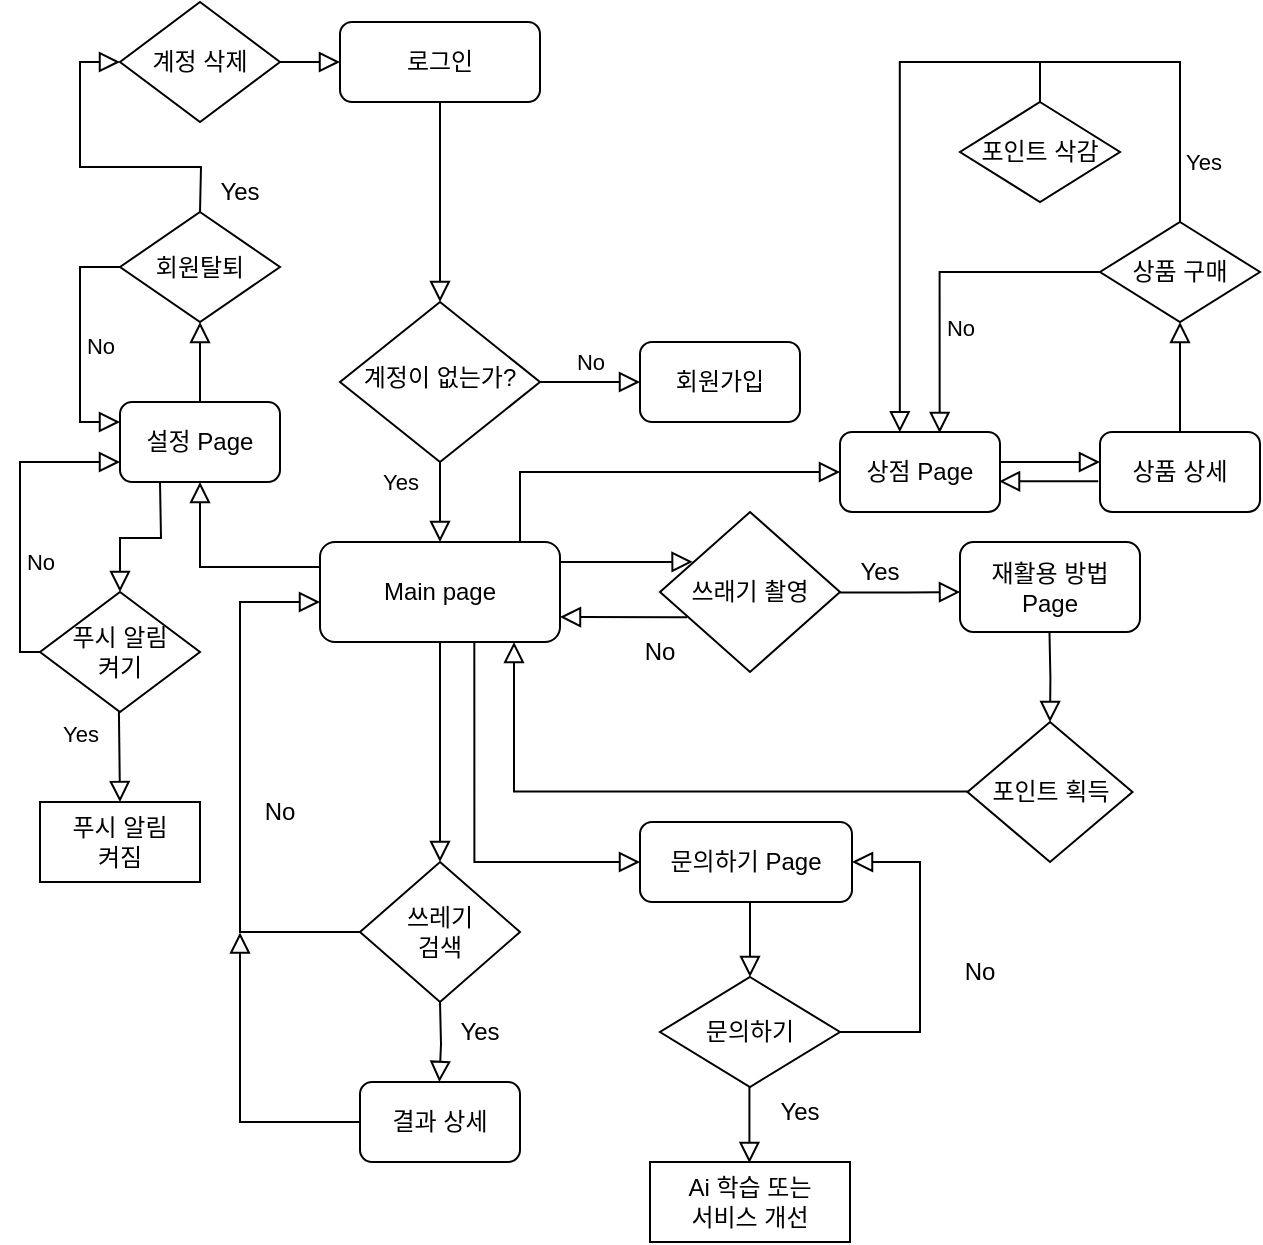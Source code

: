 <mxfile version="22.1.11" type="github">
  <diagram id="C5RBs43oDa-KdzZeNtuy" name="Page-1">
    <mxGraphModel dx="1434" dy="786" grid="1" gridSize="10" guides="1" tooltips="1" connect="1" arrows="1" fold="1" page="1" pageScale="1" pageWidth="827" pageHeight="1169" math="0" shadow="0">
      <root>
        <mxCell id="WIyWlLk6GJQsqaUBKTNV-0" />
        <mxCell id="WIyWlLk6GJQsqaUBKTNV-1" parent="WIyWlLk6GJQsqaUBKTNV-0" />
        <mxCell id="WIyWlLk6GJQsqaUBKTNV-2" value="" style="rounded=0;html=1;jettySize=auto;orthogonalLoop=1;fontSize=11;endArrow=block;endFill=0;endSize=8;strokeWidth=1;shadow=0;labelBackgroundColor=none;edgeStyle=orthogonalEdgeStyle;" parent="WIyWlLk6GJQsqaUBKTNV-1" source="WIyWlLk6GJQsqaUBKTNV-3" target="WIyWlLk6GJQsqaUBKTNV-6" edge="1">
          <mxGeometry relative="1" as="geometry" />
        </mxCell>
        <mxCell id="WIyWlLk6GJQsqaUBKTNV-3" value="로그인" style="rounded=1;whiteSpace=wrap;html=1;fontSize=12;glass=0;strokeWidth=1;shadow=0;" parent="WIyWlLk6GJQsqaUBKTNV-1" vertex="1">
          <mxGeometry x="290" y="240" width="100" height="40" as="geometry" />
        </mxCell>
        <mxCell id="WIyWlLk6GJQsqaUBKTNV-4" value="Yes" style="rounded=0;html=1;jettySize=auto;orthogonalLoop=1;fontSize=11;endArrow=block;endFill=0;endSize=8;strokeWidth=1;shadow=0;labelBackgroundColor=none;edgeStyle=orthogonalEdgeStyle;" parent="WIyWlLk6GJQsqaUBKTNV-1" source="WIyWlLk6GJQsqaUBKTNV-6" edge="1">
          <mxGeometry x="-0.507" y="-20" relative="1" as="geometry">
            <mxPoint as="offset" />
            <mxPoint x="340" y="500" as="targetPoint" />
          </mxGeometry>
        </mxCell>
        <mxCell id="WIyWlLk6GJQsqaUBKTNV-5" value="No" style="edgeStyle=orthogonalEdgeStyle;rounded=0;html=1;jettySize=auto;orthogonalLoop=1;fontSize=11;endArrow=block;endFill=0;endSize=8;strokeWidth=1;shadow=0;labelBackgroundColor=none;" parent="WIyWlLk6GJQsqaUBKTNV-1" source="WIyWlLk6GJQsqaUBKTNV-6" target="WIyWlLk6GJQsqaUBKTNV-7" edge="1">
          <mxGeometry y="10" relative="1" as="geometry">
            <mxPoint as="offset" />
          </mxGeometry>
        </mxCell>
        <mxCell id="WIyWlLk6GJQsqaUBKTNV-6" value="계정이 없는가?" style="rhombus;whiteSpace=wrap;html=1;shadow=0;fontFamily=Helvetica;fontSize=12;align=center;strokeWidth=1;spacing=6;spacingTop=-4;" parent="WIyWlLk6GJQsqaUBKTNV-1" vertex="1">
          <mxGeometry x="290" y="380" width="100" height="80" as="geometry" />
        </mxCell>
        <mxCell id="WIyWlLk6GJQsqaUBKTNV-7" value="회원가입" style="rounded=1;whiteSpace=wrap;html=1;fontSize=12;glass=0;strokeWidth=1;shadow=0;" parent="WIyWlLk6GJQsqaUBKTNV-1" vertex="1">
          <mxGeometry x="440" y="400" width="80" height="40" as="geometry" />
        </mxCell>
        <mxCell id="WIyWlLk6GJQsqaUBKTNV-8" value="" style="rounded=0;html=1;jettySize=auto;orthogonalLoop=1;fontSize=11;endArrow=block;endFill=0;endSize=8;strokeWidth=1;shadow=0;labelBackgroundColor=none;edgeStyle=orthogonalEdgeStyle;exitX=0.5;exitY=1;exitDx=0;exitDy=0;" parent="WIyWlLk6GJQsqaUBKTNV-1" source="xGvReFKnQGBwkajer348-0" edge="1">
          <mxGeometry x="-0.102" y="-10" relative="1" as="geometry">
            <mxPoint as="offset" />
            <mxPoint x="340" y="580" as="sourcePoint" />
            <mxPoint x="340" y="660" as="targetPoint" />
          </mxGeometry>
        </mxCell>
        <mxCell id="xGvReFKnQGBwkajer348-0" value="Main page" style="rounded=1;whiteSpace=wrap;html=1;" vertex="1" parent="WIyWlLk6GJQsqaUBKTNV-1">
          <mxGeometry x="280" y="500" width="120" height="50" as="geometry" />
        </mxCell>
        <mxCell id="xGvReFKnQGBwkajer348-3" value="" style="edgeStyle=orthogonalEdgeStyle;rounded=0;html=1;jettySize=auto;orthogonalLoop=1;fontSize=11;endArrow=block;endFill=0;endSize=8;strokeWidth=1;shadow=0;labelBackgroundColor=none;entryX=0.181;entryY=0.311;entryDx=0;entryDy=0;entryPerimeter=0;" edge="1" parent="WIyWlLk6GJQsqaUBKTNV-1" target="xGvReFKnQGBwkajer348-5">
          <mxGeometry y="10" relative="1" as="geometry">
            <mxPoint as="offset" />
            <mxPoint x="400" y="525" as="sourcePoint" />
            <mxPoint x="450" y="525" as="targetPoint" />
            <Array as="points">
              <mxPoint x="400" y="510" />
              <mxPoint x="450" y="510" />
            </Array>
          </mxGeometry>
        </mxCell>
        <mxCell id="xGvReFKnQGBwkajer348-5" value="쓰래기 촬영" style="rhombus;whiteSpace=wrap;html=1;" vertex="1" parent="WIyWlLk6GJQsqaUBKTNV-1">
          <mxGeometry x="450" y="485" width="90" height="80" as="geometry" />
        </mxCell>
        <mxCell id="xGvReFKnQGBwkajer348-6" value="" style="edgeStyle=orthogonalEdgeStyle;rounded=0;html=1;jettySize=auto;orthogonalLoop=1;fontSize=11;endArrow=block;endFill=0;endSize=8;strokeWidth=1;shadow=0;labelBackgroundColor=none;entryX=1;entryY=0.75;entryDx=0;entryDy=0;exitX=0.151;exitY=0.658;exitDx=0;exitDy=0;exitPerimeter=0;" edge="1" parent="WIyWlLk6GJQsqaUBKTNV-1" source="xGvReFKnQGBwkajer348-5" target="xGvReFKnQGBwkajer348-0">
          <mxGeometry y="10" relative="1" as="geometry">
            <mxPoint as="offset" />
            <mxPoint x="450" y="531" as="sourcePoint" />
            <mxPoint x="440" y="530" as="targetPoint" />
            <Array as="points">
              <mxPoint x="460" y="538" />
              <mxPoint x="460" y="538" />
            </Array>
          </mxGeometry>
        </mxCell>
        <mxCell id="xGvReFKnQGBwkajer348-8" value="Yes" style="text;html=1;strokeColor=none;fillColor=none;align=center;verticalAlign=middle;whiteSpace=wrap;rounded=0;" vertex="1" parent="WIyWlLk6GJQsqaUBKTNV-1">
          <mxGeometry x="540" y="510" width="40" height="10" as="geometry" />
        </mxCell>
        <mxCell id="xGvReFKnQGBwkajer348-10" value="No" style="text;html=1;strokeColor=none;fillColor=none;align=center;verticalAlign=middle;whiteSpace=wrap;rounded=0;" vertex="1" parent="WIyWlLk6GJQsqaUBKTNV-1">
          <mxGeometry x="430" y="550" width="40" height="10" as="geometry" />
        </mxCell>
        <mxCell id="xGvReFKnQGBwkajer348-11" value="" style="edgeStyle=orthogonalEdgeStyle;rounded=0;html=1;jettySize=auto;orthogonalLoop=1;fontSize=11;endArrow=block;endFill=0;endSize=8;strokeWidth=1;shadow=0;labelBackgroundColor=none;" edge="1" parent="WIyWlLk6GJQsqaUBKTNV-1">
          <mxGeometry y="10" relative="1" as="geometry">
            <mxPoint as="offset" />
            <mxPoint x="540" y="525.22" as="sourcePoint" />
            <mxPoint x="600" y="525" as="targetPoint" />
            <Array as="points">
              <mxPoint x="573" y="525" />
            </Array>
          </mxGeometry>
        </mxCell>
        <mxCell id="xGvReFKnQGBwkajer348-13" value="재활용 방법&lt;br&gt;Page" style="rounded=1;whiteSpace=wrap;html=1;" vertex="1" parent="WIyWlLk6GJQsqaUBKTNV-1">
          <mxGeometry x="600" y="500" width="90" height="45" as="geometry" />
        </mxCell>
        <mxCell id="xGvReFKnQGBwkajer348-14" value="포인트 획득" style="rhombus;whiteSpace=wrap;html=1;" vertex="1" parent="WIyWlLk6GJQsqaUBKTNV-1">
          <mxGeometry x="603.75" y="590" width="82.5" height="70" as="geometry" />
        </mxCell>
        <mxCell id="xGvReFKnQGBwkajer348-17" value="" style="rounded=0;html=1;jettySize=auto;orthogonalLoop=1;fontSize=11;endArrow=block;endFill=0;endSize=8;strokeWidth=1;shadow=0;labelBackgroundColor=none;edgeStyle=orthogonalEdgeStyle;entryX=0.5;entryY=0;entryDx=0;entryDy=0;" edge="1" parent="WIyWlLk6GJQsqaUBKTNV-1" target="xGvReFKnQGBwkajer348-14">
          <mxGeometry x="-0.033" y="19" relative="1" as="geometry">
            <mxPoint as="offset" />
            <mxPoint x="644.74" y="545" as="sourcePoint" />
            <mxPoint x="644.74" y="585" as="targetPoint" />
          </mxGeometry>
        </mxCell>
        <mxCell id="xGvReFKnQGBwkajer348-18" value="" style="edgeStyle=orthogonalEdgeStyle;rounded=0;html=1;jettySize=auto;orthogonalLoop=1;fontSize=11;endArrow=block;endFill=0;endSize=8;strokeWidth=1;shadow=0;labelBackgroundColor=none;exitX=0.151;exitY=0.658;exitDx=0;exitDy=0;exitPerimeter=0;" edge="1" parent="WIyWlLk6GJQsqaUBKTNV-1" target="xGvReFKnQGBwkajer348-0">
          <mxGeometry y="10" relative="1" as="geometry">
            <mxPoint as="offset" />
            <mxPoint x="604" y="624.69" as="sourcePoint" />
            <mxPoint x="540" y="624.69" as="targetPoint" />
            <Array as="points">
              <mxPoint x="377" y="625" />
            </Array>
          </mxGeometry>
        </mxCell>
        <mxCell id="xGvReFKnQGBwkajer348-19" value="쓰레기&lt;br&gt;검색" style="rhombus;whiteSpace=wrap;html=1;" vertex="1" parent="WIyWlLk6GJQsqaUBKTNV-1">
          <mxGeometry x="300" y="660" width="80" height="70" as="geometry" />
        </mxCell>
        <mxCell id="xGvReFKnQGBwkajer348-20" value="결과 상세" style="rounded=1;whiteSpace=wrap;html=1;" vertex="1" parent="WIyWlLk6GJQsqaUBKTNV-1">
          <mxGeometry x="300" y="770" width="80" height="40" as="geometry" />
        </mxCell>
        <mxCell id="xGvReFKnQGBwkajer348-21" value="" style="rounded=0;html=1;jettySize=auto;orthogonalLoop=1;fontSize=11;endArrow=block;endFill=0;endSize=8;strokeWidth=1;shadow=0;labelBackgroundColor=none;edgeStyle=orthogonalEdgeStyle;" edge="1" parent="WIyWlLk6GJQsqaUBKTNV-1">
          <mxGeometry x="-0.102" y="-10" relative="1" as="geometry">
            <mxPoint as="offset" />
            <mxPoint x="340" y="730" as="sourcePoint" />
            <mxPoint x="339.71" y="770" as="targetPoint" />
          </mxGeometry>
        </mxCell>
        <mxCell id="xGvReFKnQGBwkajer348-24" value="" style="rounded=0;html=1;jettySize=auto;orthogonalLoop=1;fontSize=11;endArrow=block;endFill=0;endSize=8;strokeWidth=1;shadow=0;labelBackgroundColor=none;edgeStyle=orthogonalEdgeStyle;exitX=0;exitY=0.5;exitDx=0;exitDy=0;" edge="1" parent="WIyWlLk6GJQsqaUBKTNV-1" source="xGvReFKnQGBwkajer348-19" target="xGvReFKnQGBwkajer348-0">
          <mxGeometry x="-0.102" y="-10" relative="1" as="geometry">
            <mxPoint as="offset" />
            <mxPoint x="280" y="700" as="sourcePoint" />
            <mxPoint x="240" y="520" as="targetPoint" />
            <Array as="points">
              <mxPoint x="240" y="695" />
              <mxPoint x="240" y="530" />
            </Array>
          </mxGeometry>
        </mxCell>
        <mxCell id="xGvReFKnQGBwkajer348-25" value="No" style="text;html=1;strokeColor=none;fillColor=none;align=center;verticalAlign=middle;whiteSpace=wrap;rounded=0;" vertex="1" parent="WIyWlLk6GJQsqaUBKTNV-1">
          <mxGeometry x="240" y="630" width="40" height="10" as="geometry" />
        </mxCell>
        <mxCell id="xGvReFKnQGBwkajer348-26" value="Yes" style="text;html=1;strokeColor=none;fillColor=none;align=center;verticalAlign=middle;whiteSpace=wrap;rounded=0;" vertex="1" parent="WIyWlLk6GJQsqaUBKTNV-1">
          <mxGeometry x="340" y="740" width="40" height="10" as="geometry" />
        </mxCell>
        <mxCell id="xGvReFKnQGBwkajer348-28" value="" style="edgeStyle=orthogonalEdgeStyle;rounded=0;html=1;jettySize=auto;orthogonalLoop=1;fontSize=11;endArrow=block;endFill=0;endSize=8;strokeWidth=1;shadow=0;labelBackgroundColor=none;exitX=0;exitY=0.5;exitDx=0;exitDy=0;" edge="1" parent="WIyWlLk6GJQsqaUBKTNV-1" source="xGvReFKnQGBwkajer348-20">
          <mxGeometry y="10" relative="1" as="geometry">
            <mxPoint as="offset" />
            <mxPoint x="290" y="770" as="sourcePoint" />
            <mxPoint x="240" y="695.29" as="targetPoint" />
            <Array as="points">
              <mxPoint x="240" y="790" />
            </Array>
          </mxGeometry>
        </mxCell>
        <mxCell id="xGvReFKnQGBwkajer348-29" value="문의하기 Page" style="rounded=1;whiteSpace=wrap;html=1;" vertex="1" parent="WIyWlLk6GJQsqaUBKTNV-1">
          <mxGeometry x="440" y="640" width="106" height="40" as="geometry" />
        </mxCell>
        <mxCell id="xGvReFKnQGBwkajer348-30" value="" style="edgeStyle=orthogonalEdgeStyle;rounded=0;html=1;jettySize=auto;orthogonalLoop=1;fontSize=11;endArrow=block;endFill=0;endSize=8;strokeWidth=1;shadow=0;labelBackgroundColor=none;exitX=0.643;exitY=1.005;exitDx=0;exitDy=0;exitPerimeter=0;" edge="1" parent="WIyWlLk6GJQsqaUBKTNV-1" source="xGvReFKnQGBwkajer348-0" target="xGvReFKnQGBwkajer348-29">
          <mxGeometry y="10" relative="1" as="geometry">
            <mxPoint as="offset" />
            <mxPoint x="374" y="702.5" as="sourcePoint" />
            <mxPoint x="440" y="687.5" as="targetPoint" />
            <Array as="points">
              <mxPoint x="357" y="660" />
            </Array>
          </mxGeometry>
        </mxCell>
        <mxCell id="xGvReFKnQGBwkajer348-32" value="문의하기" style="rhombus;whiteSpace=wrap;html=1;" vertex="1" parent="WIyWlLk6GJQsqaUBKTNV-1">
          <mxGeometry x="450" y="717.5" width="90" height="55" as="geometry" />
        </mxCell>
        <mxCell id="xGvReFKnQGBwkajer348-33" value="" style="rounded=0;html=1;jettySize=auto;orthogonalLoop=1;fontSize=11;endArrow=block;endFill=0;endSize=8;strokeWidth=1;shadow=0;labelBackgroundColor=none;edgeStyle=orthogonalEdgeStyle;entryX=0.5;entryY=0;entryDx=0;entryDy=0;" edge="1" parent="WIyWlLk6GJQsqaUBKTNV-1" target="xGvReFKnQGBwkajer348-32">
          <mxGeometry x="-0.102" y="-10" relative="1" as="geometry">
            <mxPoint as="offset" />
            <mxPoint x="495" y="680" as="sourcePoint" />
            <mxPoint x="494.61" y="710" as="targetPoint" />
          </mxGeometry>
        </mxCell>
        <mxCell id="xGvReFKnQGBwkajer348-35" value="Yes" style="text;html=1;strokeColor=none;fillColor=none;align=center;verticalAlign=middle;whiteSpace=wrap;rounded=0;" vertex="1" parent="WIyWlLk6GJQsqaUBKTNV-1">
          <mxGeometry x="500" y="780" width="40" height="10" as="geometry" />
        </mxCell>
        <mxCell id="xGvReFKnQGBwkajer348-41" value="" style="edgeStyle=orthogonalEdgeStyle;rounded=0;html=1;jettySize=auto;orthogonalLoop=1;fontSize=11;endArrow=block;endFill=0;endSize=8;strokeWidth=1;shadow=0;labelBackgroundColor=none;exitX=1;exitY=0.5;exitDx=0;exitDy=0;entryX=1;entryY=0.5;entryDx=0;entryDy=0;" edge="1" parent="WIyWlLk6GJQsqaUBKTNV-1" source="xGvReFKnQGBwkajer348-32" target="xGvReFKnQGBwkajer348-29">
          <mxGeometry y="10" relative="1" as="geometry">
            <mxPoint as="offset" />
            <mxPoint x="640.04" y="754.71" as="sourcePoint" />
            <mxPoint x="550" y="660" as="targetPoint" />
            <Array as="points">
              <mxPoint x="580" y="745" />
              <mxPoint x="580" y="660" />
            </Array>
          </mxGeometry>
        </mxCell>
        <mxCell id="xGvReFKnQGBwkajer348-42" value="" style="rounded=0;html=1;jettySize=auto;orthogonalLoop=1;fontSize=11;endArrow=block;endFill=0;endSize=8;strokeWidth=1;shadow=0;labelBackgroundColor=none;edgeStyle=orthogonalEdgeStyle;entryX=0.5;entryY=0;entryDx=0;entryDy=0;" edge="1" parent="WIyWlLk6GJQsqaUBKTNV-1">
          <mxGeometry x="-0.102" y="-10" relative="1" as="geometry">
            <mxPoint as="offset" />
            <mxPoint x="494.71" y="772.5" as="sourcePoint" />
            <mxPoint x="494.71" y="810.5" as="targetPoint" />
          </mxGeometry>
        </mxCell>
        <mxCell id="xGvReFKnQGBwkajer348-43" value="No" style="text;html=1;strokeColor=none;fillColor=none;align=center;verticalAlign=middle;whiteSpace=wrap;rounded=0;" vertex="1" parent="WIyWlLk6GJQsqaUBKTNV-1">
          <mxGeometry x="590" y="710" width="40" height="10" as="geometry" />
        </mxCell>
        <mxCell id="xGvReFKnQGBwkajer348-44" value="Ai 학습 또는&lt;br&gt;서비스 개선" style="rounded=0;whiteSpace=wrap;html=1;" vertex="1" parent="WIyWlLk6GJQsqaUBKTNV-1">
          <mxGeometry x="445" y="810" width="100" height="40" as="geometry" />
        </mxCell>
        <mxCell id="xGvReFKnQGBwkajer348-45" value="상점 Page" style="rounded=1;whiteSpace=wrap;html=1;fontSize=12;glass=0;strokeWidth=1;shadow=0;" vertex="1" parent="WIyWlLk6GJQsqaUBKTNV-1">
          <mxGeometry x="540" y="445" width="80" height="40" as="geometry" />
        </mxCell>
        <mxCell id="xGvReFKnQGBwkajer348-47" value="" style="edgeStyle=orthogonalEdgeStyle;rounded=0;html=1;jettySize=auto;orthogonalLoop=1;fontSize=11;endArrow=block;endFill=0;endSize=8;strokeWidth=1;shadow=0;labelBackgroundColor=none;entryX=0;entryY=0.5;entryDx=0;entryDy=0;" edge="1" parent="WIyWlLk6GJQsqaUBKTNV-1" target="xGvReFKnQGBwkajer348-45">
          <mxGeometry y="10" relative="1" as="geometry">
            <mxPoint as="offset" />
            <mxPoint x="380" y="500" as="sourcePoint" />
            <mxPoint x="446" y="485" as="targetPoint" />
            <Array as="points">
              <mxPoint x="380" y="465" />
            </Array>
          </mxGeometry>
        </mxCell>
        <mxCell id="xGvReFKnQGBwkajer348-48" value="상품 상세" style="rounded=1;whiteSpace=wrap;html=1;fontSize=12;glass=0;strokeWidth=1;shadow=0;" vertex="1" parent="WIyWlLk6GJQsqaUBKTNV-1">
          <mxGeometry x="670" y="445" width="80" height="40" as="geometry" />
        </mxCell>
        <mxCell id="xGvReFKnQGBwkajer348-49" value="" style="edgeStyle=orthogonalEdgeStyle;rounded=0;html=1;jettySize=auto;orthogonalLoop=1;fontSize=11;endArrow=block;endFill=0;endSize=8;strokeWidth=1;shadow=0;labelBackgroundColor=none;" edge="1" parent="WIyWlLk6GJQsqaUBKTNV-1">
          <mxGeometry x="0.002" y="10" relative="1" as="geometry">
            <mxPoint as="offset" />
            <mxPoint x="620" y="460" as="sourcePoint" />
            <mxPoint x="670" y="460" as="targetPoint" />
          </mxGeometry>
        </mxCell>
        <mxCell id="xGvReFKnQGBwkajer348-50" value="" style="edgeStyle=orthogonalEdgeStyle;rounded=0;html=1;jettySize=auto;orthogonalLoop=1;fontSize=11;endArrow=block;endFill=0;endSize=8;strokeWidth=1;shadow=0;labelBackgroundColor=none;entryX=0.994;entryY=0.616;entryDx=0;entryDy=0;entryPerimeter=0;exitX=-0.011;exitY=0.616;exitDx=0;exitDy=0;exitPerimeter=0;" edge="1" parent="WIyWlLk6GJQsqaUBKTNV-1" source="xGvReFKnQGBwkajer348-48" target="xGvReFKnQGBwkajer348-45">
          <mxGeometry x="0.001" y="10" relative="1" as="geometry">
            <mxPoint as="offset" />
            <mxPoint x="630" y="470" as="sourcePoint" />
            <mxPoint x="680" y="470" as="targetPoint" />
          </mxGeometry>
        </mxCell>
        <mxCell id="xGvReFKnQGBwkajer348-51" value="상품 구매" style="rhombus;whiteSpace=wrap;html=1;" vertex="1" parent="WIyWlLk6GJQsqaUBKTNV-1">
          <mxGeometry x="670" y="340" width="80" height="50" as="geometry" />
        </mxCell>
        <mxCell id="xGvReFKnQGBwkajer348-52" value="No" style="edgeStyle=orthogonalEdgeStyle;rounded=0;html=1;jettySize=auto;orthogonalLoop=1;fontSize=11;endArrow=block;endFill=0;endSize=8;strokeWidth=1;shadow=0;labelBackgroundColor=none;entryX=0.623;entryY=0.012;entryDx=0;entryDy=0;entryPerimeter=0;" edge="1" parent="WIyWlLk6GJQsqaUBKTNV-1" source="xGvReFKnQGBwkajer348-51" target="xGvReFKnQGBwkajer348-45">
          <mxGeometry x="0.353" y="10" relative="1" as="geometry">
            <mxPoint as="offset" />
            <mxPoint x="570" y="350" as="sourcePoint" />
            <mxPoint x="620" y="350" as="targetPoint" />
          </mxGeometry>
        </mxCell>
        <mxCell id="xGvReFKnQGBwkajer348-54" value="" style="edgeStyle=orthogonalEdgeStyle;rounded=0;html=1;jettySize=auto;orthogonalLoop=1;fontSize=11;endArrow=block;endFill=0;endSize=8;strokeWidth=1;shadow=0;labelBackgroundColor=none;entryX=0.5;entryY=1;entryDx=0;entryDy=0;exitX=0.5;exitY=0;exitDx=0;exitDy=0;" edge="1" parent="WIyWlLk6GJQsqaUBKTNV-1" source="xGvReFKnQGBwkajer348-48" target="xGvReFKnQGBwkajer348-51">
          <mxGeometry x="0.002" y="10" relative="1" as="geometry">
            <mxPoint as="offset" />
            <mxPoint x="710" y="440" as="sourcePoint" />
            <mxPoint x="710" y="419.78" as="targetPoint" />
          </mxGeometry>
        </mxCell>
        <mxCell id="xGvReFKnQGBwkajer348-55" value="&amp;nbsp;Yes" style="rounded=0;html=1;jettySize=auto;orthogonalLoop=1;fontSize=11;endArrow=block;endFill=0;endSize=8;strokeWidth=1;shadow=0;labelBackgroundColor=none;edgeStyle=orthogonalEdgeStyle;entryX=0.374;entryY=0.003;entryDx=0;entryDy=0;exitX=0.5;exitY=0;exitDx=0;exitDy=0;entryPerimeter=0;" edge="1" parent="WIyWlLk6GJQsqaUBKTNV-1" source="xGvReFKnQGBwkajer348-56" target="xGvReFKnQGBwkajer348-45">
          <mxGeometry x="-1" y="-85" relative="1" as="geometry">
            <mxPoint x="-5" y="30" as="offset" />
            <mxPoint x="709" y="337" as="sourcePoint" />
            <mxPoint x="640" y="340" as="targetPoint" />
          </mxGeometry>
        </mxCell>
        <mxCell id="xGvReFKnQGBwkajer348-56" value="포인트 삭감" style="rhombus;whiteSpace=wrap;html=1;" vertex="1" parent="WIyWlLk6GJQsqaUBKTNV-1">
          <mxGeometry x="600" y="280" width="80" height="50" as="geometry" />
        </mxCell>
        <mxCell id="xGvReFKnQGBwkajer348-59" value="설정 Page" style="rounded=1;whiteSpace=wrap;html=1;" vertex="1" parent="WIyWlLk6GJQsqaUBKTNV-1">
          <mxGeometry x="180" y="430" width="80" height="40" as="geometry" />
        </mxCell>
        <mxCell id="xGvReFKnQGBwkajer348-60" value="" style="rounded=0;html=1;jettySize=auto;orthogonalLoop=1;fontSize=11;endArrow=block;endFill=0;endSize=8;strokeWidth=1;shadow=0;labelBackgroundColor=none;edgeStyle=orthogonalEdgeStyle;entryX=0.5;entryY=1;entryDx=0;entryDy=0;exitX=0;exitY=0.25;exitDx=0;exitDy=0;" edge="1" parent="WIyWlLk6GJQsqaUBKTNV-1" source="xGvReFKnQGBwkajer348-0" target="xGvReFKnQGBwkajer348-59">
          <mxGeometry relative="1" as="geometry">
            <mxPoint x="170" y="497.5" as="sourcePoint" />
            <mxPoint x="170" y="547.5" as="targetPoint" />
          </mxGeometry>
        </mxCell>
        <mxCell id="xGvReFKnQGBwkajer348-61" value="회원탈퇴" style="rhombus;whiteSpace=wrap;html=1;" vertex="1" parent="WIyWlLk6GJQsqaUBKTNV-1">
          <mxGeometry x="180" y="335" width="80" height="55" as="geometry" />
        </mxCell>
        <mxCell id="xGvReFKnQGBwkajer348-62" value="" style="rounded=0;html=1;jettySize=auto;orthogonalLoop=1;fontSize=11;endArrow=block;endFill=0;endSize=8;strokeWidth=1;shadow=0;labelBackgroundColor=none;edgeStyle=orthogonalEdgeStyle;entryX=0.5;entryY=1;entryDx=0;entryDy=0;exitX=0.5;exitY=0;exitDx=0;exitDy=0;" edge="1" parent="WIyWlLk6GJQsqaUBKTNV-1" source="xGvReFKnQGBwkajer348-59" target="xGvReFKnQGBwkajer348-61">
          <mxGeometry relative="1" as="geometry">
            <mxPoint x="220" y="430" as="sourcePoint" />
            <mxPoint x="220" y="396.47" as="targetPoint" />
          </mxGeometry>
        </mxCell>
        <mxCell id="xGvReFKnQGBwkajer348-64" value="" style="rounded=0;html=1;jettySize=auto;orthogonalLoop=1;fontSize=11;endArrow=block;endFill=0;endSize=8;strokeWidth=1;shadow=0;labelBackgroundColor=none;edgeStyle=orthogonalEdgeStyle;entryX=0;entryY=0.5;entryDx=0;entryDy=0;" edge="1" parent="WIyWlLk6GJQsqaUBKTNV-1" source="xGvReFKnQGBwkajer348-69" target="WIyWlLk6GJQsqaUBKTNV-3">
          <mxGeometry relative="1" as="geometry">
            <mxPoint x="220" y="335" as="sourcePoint" />
            <mxPoint x="220" y="280" as="targetPoint" />
            <Array as="points">
              <mxPoint x="220" y="260" />
            </Array>
          </mxGeometry>
        </mxCell>
        <mxCell id="xGvReFKnQGBwkajer348-66" value="Yes" style="text;html=1;strokeColor=none;fillColor=none;align=center;verticalAlign=middle;whiteSpace=wrap;rounded=0;" vertex="1" parent="WIyWlLk6GJQsqaUBKTNV-1">
          <mxGeometry x="220" y="320" width="40" height="10" as="geometry" />
        </mxCell>
        <mxCell id="xGvReFKnQGBwkajer348-70" value="" style="rounded=0;html=1;jettySize=auto;orthogonalLoop=1;fontSize=11;endArrow=block;endFill=0;endSize=8;strokeWidth=1;shadow=0;labelBackgroundColor=none;edgeStyle=orthogonalEdgeStyle;entryX=0;entryY=0.5;entryDx=0;entryDy=0;" edge="1" parent="WIyWlLk6GJQsqaUBKTNV-1" target="xGvReFKnQGBwkajer348-69">
          <mxGeometry relative="1" as="geometry">
            <mxPoint x="220" y="335" as="sourcePoint" />
            <mxPoint x="290" y="260" as="targetPoint" />
            <Array as="points" />
          </mxGeometry>
        </mxCell>
        <mxCell id="xGvReFKnQGBwkajer348-69" value="계정 삭제" style="rhombus;whiteSpace=wrap;html=1;" vertex="1" parent="WIyWlLk6GJQsqaUBKTNV-1">
          <mxGeometry x="180" y="230" width="80" height="60" as="geometry" />
        </mxCell>
        <mxCell id="xGvReFKnQGBwkajer348-74" value="No" style="edgeStyle=orthogonalEdgeStyle;rounded=0;html=1;jettySize=auto;orthogonalLoop=1;fontSize=11;endArrow=block;endFill=0;endSize=8;strokeWidth=1;shadow=0;labelBackgroundColor=none;entryX=0;entryY=0.25;entryDx=0;entryDy=0;exitX=0;exitY=0.5;exitDx=0;exitDy=0;" edge="1" parent="WIyWlLk6GJQsqaUBKTNV-1" source="xGvReFKnQGBwkajer348-61" target="xGvReFKnQGBwkajer348-59">
          <mxGeometry y="10" relative="1" as="geometry">
            <mxPoint as="offset" />
            <mxPoint x="140" y="400" as="sourcePoint" />
            <mxPoint x="190" y="400" as="targetPoint" />
          </mxGeometry>
        </mxCell>
        <mxCell id="xGvReFKnQGBwkajer348-75" value="푸시 알림&lt;br&gt;켜기" style="rhombus;whiteSpace=wrap;html=1;" vertex="1" parent="WIyWlLk6GJQsqaUBKTNV-1">
          <mxGeometry x="140" y="525" width="80" height="60" as="geometry" />
        </mxCell>
        <mxCell id="xGvReFKnQGBwkajer348-76" value="" style="rounded=0;html=1;jettySize=auto;orthogonalLoop=1;fontSize=11;endArrow=block;endFill=0;endSize=8;strokeWidth=1;shadow=0;labelBackgroundColor=none;edgeStyle=orthogonalEdgeStyle;entryX=0.5;entryY=0;entryDx=0;entryDy=0;" edge="1" parent="WIyWlLk6GJQsqaUBKTNV-1" target="xGvReFKnQGBwkajer348-75">
          <mxGeometry x="0.276" y="-9" relative="1" as="geometry">
            <mxPoint as="offset" />
            <mxPoint x="200" y="470" as="sourcePoint" />
            <mxPoint x="200" y="510" as="targetPoint" />
          </mxGeometry>
        </mxCell>
        <mxCell id="xGvReFKnQGBwkajer348-77" value="No" style="edgeStyle=orthogonalEdgeStyle;rounded=0;html=1;jettySize=auto;orthogonalLoop=1;fontSize=11;endArrow=block;endFill=0;endSize=8;strokeWidth=1;shadow=0;labelBackgroundColor=none;exitX=0;exitY=0.5;exitDx=0;exitDy=0;" edge="1" parent="WIyWlLk6GJQsqaUBKTNV-1" source="xGvReFKnQGBwkajer348-75">
          <mxGeometry x="-0.293" y="-10" relative="1" as="geometry">
            <mxPoint as="offset" />
            <mxPoint x="130" y="459.31" as="sourcePoint" />
            <mxPoint x="180" y="459.31" as="targetPoint" />
            <Array as="points">
              <mxPoint x="130" y="555" />
              <mxPoint x="130" y="460" />
              <mxPoint x="180" y="460" />
            </Array>
          </mxGeometry>
        </mxCell>
        <mxCell id="xGvReFKnQGBwkajer348-78" value="Yes" style="rounded=0;html=1;jettySize=auto;orthogonalLoop=1;fontSize=11;endArrow=block;endFill=0;endSize=8;strokeWidth=1;shadow=0;labelBackgroundColor=none;edgeStyle=orthogonalEdgeStyle;entryX=0.5;entryY=0;entryDx=0;entryDy=0;" edge="1" parent="WIyWlLk6GJQsqaUBKTNV-1" target="xGvReFKnQGBwkajer348-79">
          <mxGeometry x="-0.507" y="-20" relative="1" as="geometry">
            <mxPoint as="offset" />
            <mxPoint x="179.46" y="585" as="sourcePoint" />
            <mxPoint x="179.46" y="625" as="targetPoint" />
          </mxGeometry>
        </mxCell>
        <mxCell id="xGvReFKnQGBwkajer348-79" value="푸시 알림&lt;br&gt;켜짐" style="rounded=0;whiteSpace=wrap;html=1;" vertex="1" parent="WIyWlLk6GJQsqaUBKTNV-1">
          <mxGeometry x="140" y="630" width="80" height="40" as="geometry" />
        </mxCell>
        <mxCell id="xGvReFKnQGBwkajer348-80" value="" style="endArrow=none;html=1;rounded=0;entryX=0.5;entryY=0;entryDx=0;entryDy=0;" edge="1" parent="WIyWlLk6GJQsqaUBKTNV-1" target="xGvReFKnQGBwkajer348-51">
          <mxGeometry width="50" height="50" relative="1" as="geometry">
            <mxPoint x="640" y="260" as="sourcePoint" />
            <mxPoint x="690" y="210" as="targetPoint" />
            <Array as="points">
              <mxPoint x="710" y="260" />
            </Array>
          </mxGeometry>
        </mxCell>
      </root>
    </mxGraphModel>
  </diagram>
</mxfile>
